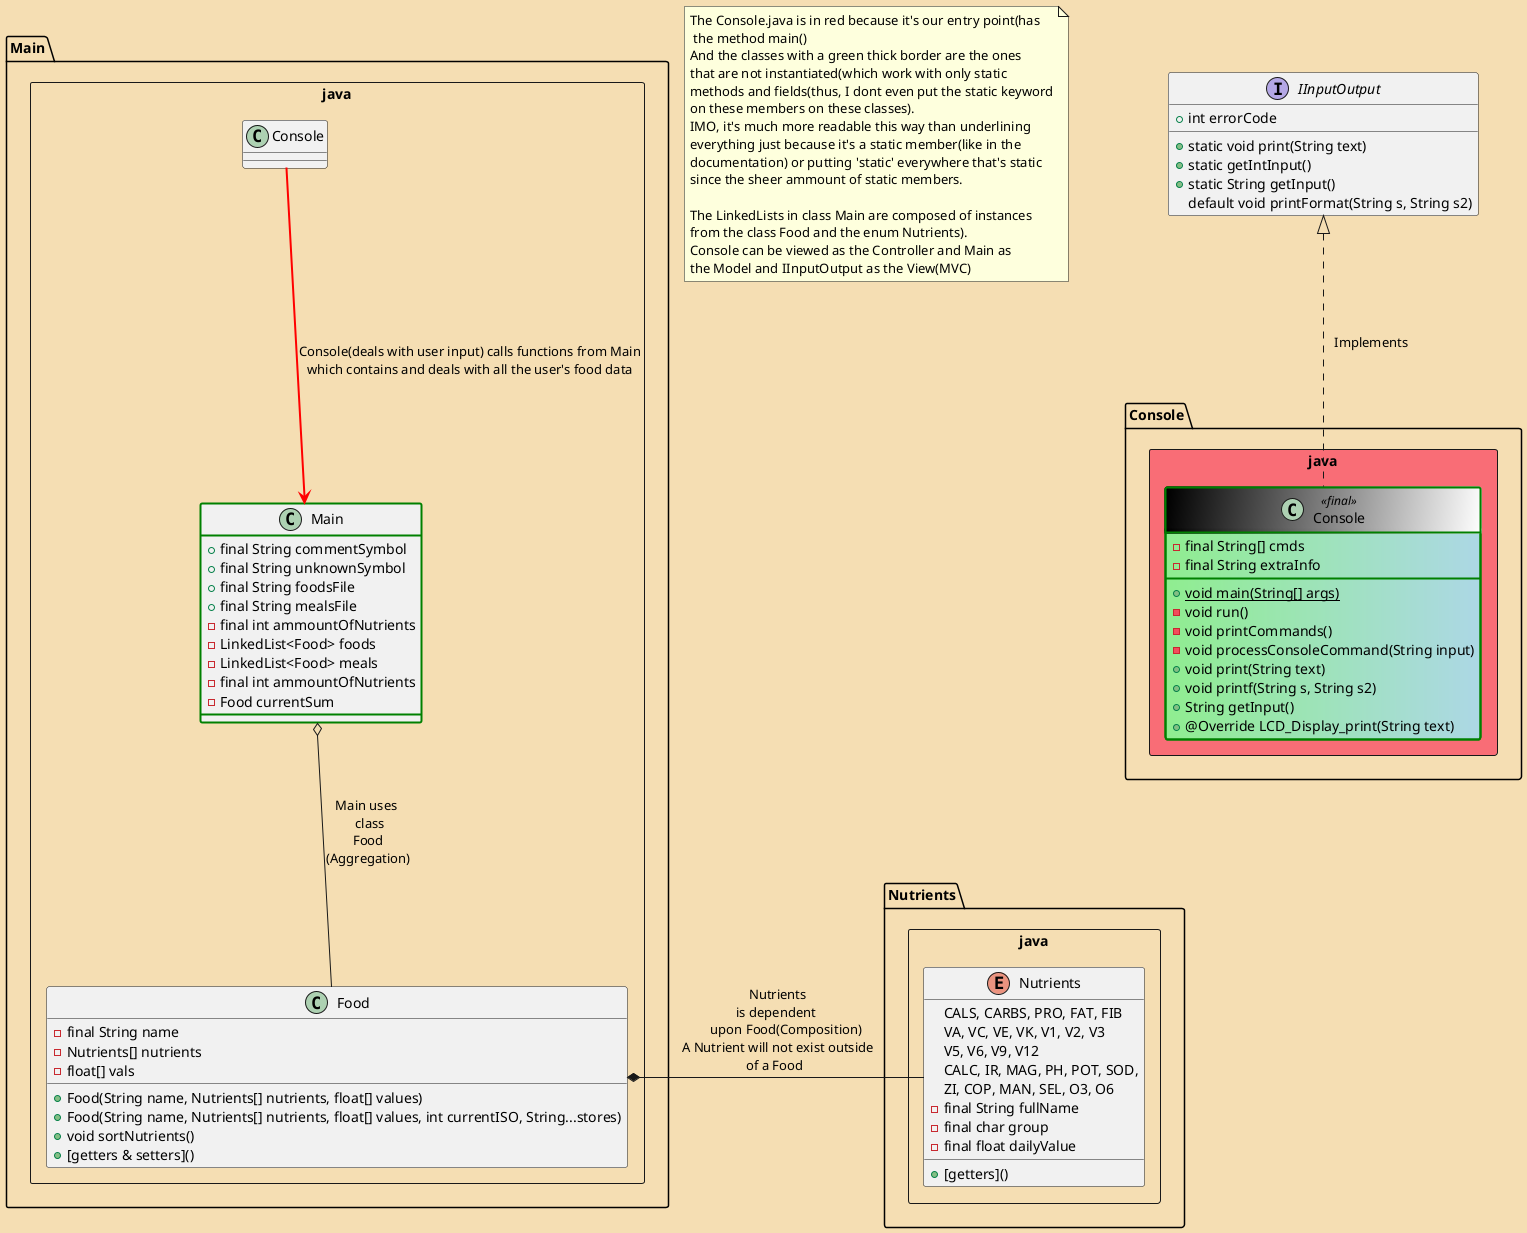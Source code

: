 @startuml
'https://plantuml.com/class-diagram
'https://plantuml.com/color
'https://htmlcolorcodes.com/
'https://forum.plantuml.net/977/change-a-distance-between-classes
'https://www.visual-paradigm.com/guide/uml-unified-modeling-language/uml-aggregation-vs-composition/
'No, I will not declare the fields has being-> id: int. I will type like it's in the code. It's more readable this way

skinparam nodesep 100
skinparam ranksep 100
'reduces eye strain:
skinparam backgroundcolor Wheat
note "The Console.java is in red because it's our entry point(has\n the method main() \nAnd the classes with a green thick border are the ones\nthat are not instantiated(which work with only static\nmethods and fields(thus, I dont even put the static keyword\non these members on these classes).\nIMO, it's much more readable this way than underlining\neverything just because it's a static member(like in the\ndocumentation) or putting 'static' everywhere that's static\nsince the sheer ammount of static members.\n\nThe LinkedLists in class Main are composed of instances\nfrom the class Food and the enum Nutrients).\nConsole can be viewed as the Controller and Main as\nthe Model and IInputOutput as the View(MVC) " as N1

interface  IInputOutput {
+ int errorCode
+ static void print(String text)
+ static getIntInput()
+ static String getInput()
default void printFormat(String s, String s2)
}


package Console.java <<Rectangle>> #F96D76  {
class Console << final >> #back:lightgreen|lightblue;header:black/white;line.bold:green {
-final String[] cmds
-final String extraInfo
+{static}void main(String[] args)
-void run()
-void printCommands()
-void processConsoleCommand(String input)
+void print(String text)
+void printf(String s, String s2)
+String getInput()
+ @Override LCD_Display_print(String text)
}
IInputOutput <|.. Console : "   Implements\n\n"
}


package Main.java <<Rectangle>> {
class Main #line.bold:green{
+final String commentSymbol
+final String unknownSymbol
+final String foodsFile
+final String mealsFile
-final int ammountOfNutrients
-LinkedList<Food> foods
-LinkedList<Food> meals
-final int ammountOfNutrients
-Food currentSum
}
class Food {
-final String name
-Nutrients[] nutrients
-float[] vals
+Food(String name, Nutrients[] nutrients, float[] values)
+Food(String name, Nutrients[] nutrients, float[] values, int currentISO, String...stores)
+void sortNutrients()
+[getters & setters]()
}
Main o-- Food : Main uses \n class\nFood\n(Aggregation)

Console --> Main #line:red;line.bold : Console(deals with user input) calls functions from Main\nwhich contains and deals with all the user's food data
}

package Nutrients.java <<Rectangle>> {
enum Nutrients {
CALS, CARBS, PRO, FAT, FIB
VA, VC, VE, VK, V1, V2, V3
V5, V6, V9, V12
CALC, IR, MAG, PH, POT, SOD,
ZI, COP, MAN, SEL, O3, O6
-final String fullName
-final char group
-final float dailyValue
+ [getters]()
}


Food *-Nutrients : " Nutrients\nis dependent\n       upon Food(Composition) \n A Nutrient will not exist outside\nof a Food "
}


@enduml